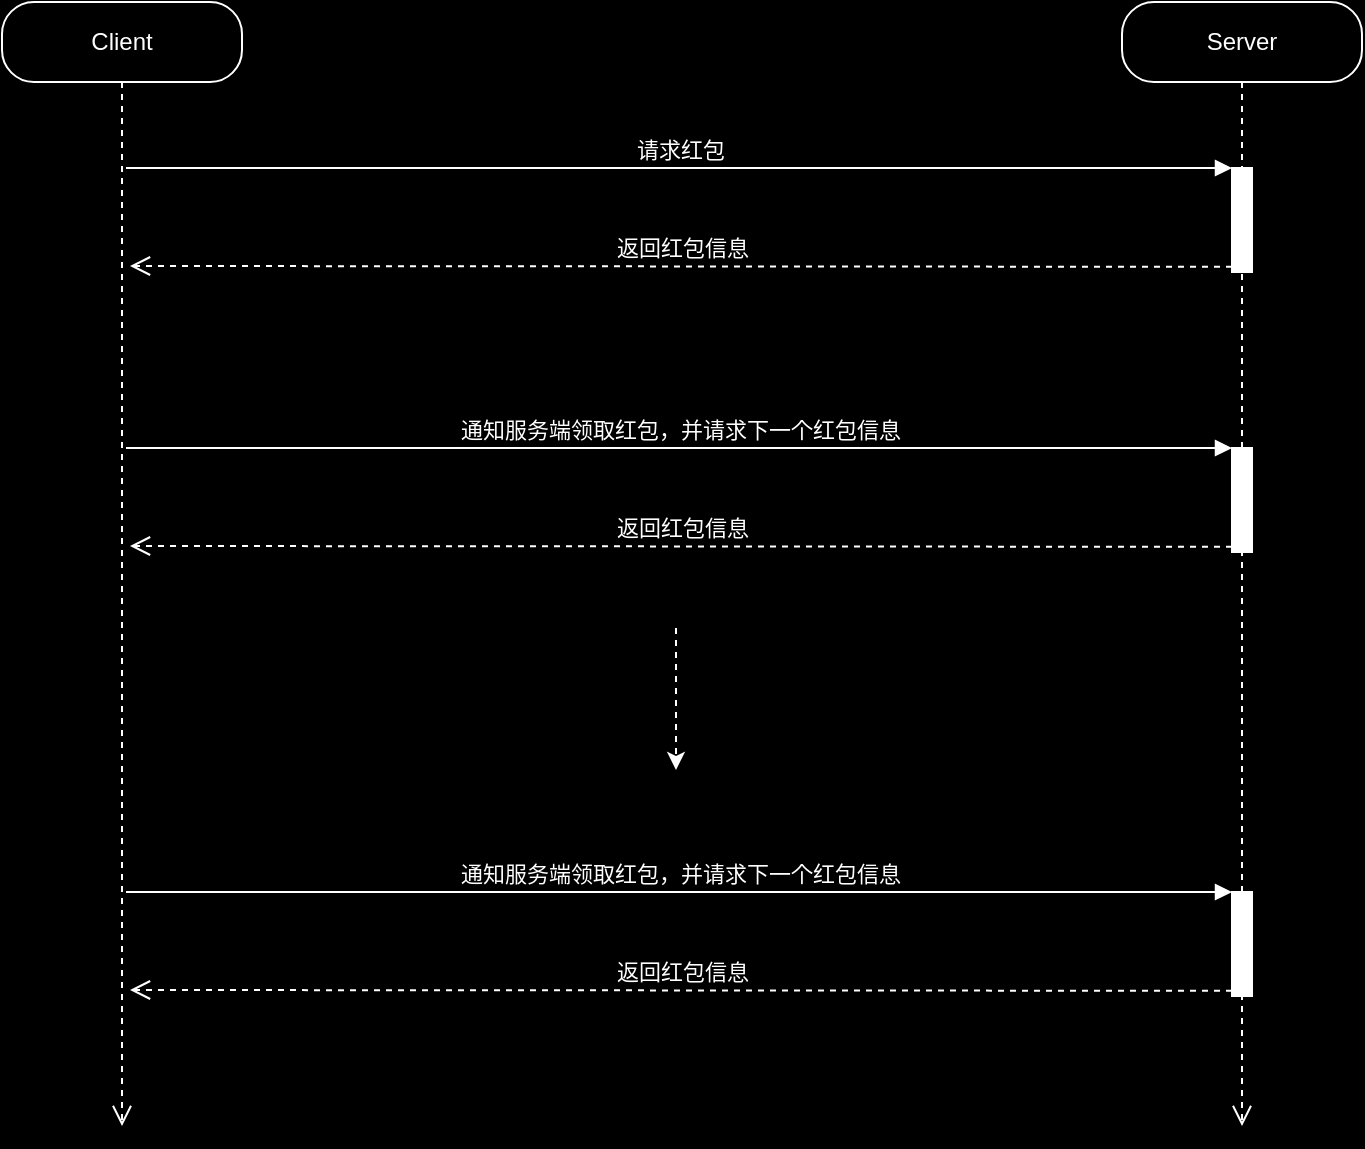 <mxfile version="13.4.1" type="github">
  <diagram id="NOSbslFX_Y2HoctifjmC" name="Page-1">
    <mxGraphModel dx="946" dy="575" grid="0" gridSize="10" guides="1" tooltips="1" connect="1" arrows="1" fold="1" page="1" pageScale="1" pageWidth="1600" pageHeight="1200" background="#000000" math="0" shadow="0">
      <root>
        <mxCell id="0" />
        <mxCell id="1" parent="0" />
        <mxCell id="BIDLNIUMeJ5ae6SM5kGC-7" value="Client" style="rounded=1;whiteSpace=wrap;html=1;arcSize=40;strokeColor=#FFFFFF;fillColor=none;fontColor=#FFFFFF;" vertex="1" parent="1">
          <mxGeometry x="67" y="54" width="120" height="40" as="geometry" />
        </mxCell>
        <mxCell id="BIDLNIUMeJ5ae6SM5kGC-8" value="" style="edgeStyle=orthogonalEdgeStyle;html=1;verticalAlign=bottom;endArrow=open;endSize=8;strokeColor=#FFFFFF;dashed=1;" edge="1" source="BIDLNIUMeJ5ae6SM5kGC-7" parent="1">
          <mxGeometry relative="1" as="geometry">
            <mxPoint x="127" y="616" as="targetPoint" />
          </mxGeometry>
        </mxCell>
        <mxCell id="BIDLNIUMeJ5ae6SM5kGC-12" value="Server" style="rounded=1;whiteSpace=wrap;html=1;arcSize=40;strokeColor=#FFFFFF;fillColor=none;fontColor=#FFFFFF;" vertex="1" parent="1">
          <mxGeometry x="627" y="54" width="120" height="40" as="geometry" />
        </mxCell>
        <mxCell id="BIDLNIUMeJ5ae6SM5kGC-13" value="" style="edgeStyle=orthogonalEdgeStyle;html=1;verticalAlign=bottom;endArrow=open;endSize=8;strokeColor=#FFFFFF;dashed=1;" edge="1" parent="1" source="BIDLNIUMeJ5ae6SM5kGC-12">
          <mxGeometry relative="1" as="geometry">
            <mxPoint x="687" y="616" as="targetPoint" />
          </mxGeometry>
        </mxCell>
        <mxCell id="BIDLNIUMeJ5ae6SM5kGC-14" value="" style="html=1;points=[];perimeter=orthogonalPerimeter;strokeColor=#FFFFFF;fontColor=#FFFFFF;labelBackgroundColor=none;labelBorderColor=none;" vertex="1" parent="1">
          <mxGeometry x="682" y="137" width="10" height="52" as="geometry" />
        </mxCell>
        <mxCell id="BIDLNIUMeJ5ae6SM5kGC-15" value="请求红包" style="html=1;verticalAlign=bottom;endArrow=block;entryX=0;entryY=0;strokeColor=#FFFFFF;fontColor=#FFFFFF;labelBackgroundColor=none;" edge="1" target="BIDLNIUMeJ5ae6SM5kGC-14" parent="1">
          <mxGeometry relative="1" as="geometry">
            <mxPoint x="129" y="137" as="sourcePoint" />
          </mxGeometry>
        </mxCell>
        <mxCell id="BIDLNIUMeJ5ae6SM5kGC-16" value="返回红包信息" style="html=1;verticalAlign=bottom;endArrow=open;dashed=1;endSize=8;exitX=0;exitY=0.95;strokeColor=#FFFFFF;fontColor=#FFFFFF;labelBackgroundColor=none;" edge="1" source="BIDLNIUMeJ5ae6SM5kGC-14" parent="1">
          <mxGeometry relative="1" as="geometry">
            <mxPoint x="131" y="186" as="targetPoint" />
          </mxGeometry>
        </mxCell>
        <mxCell id="BIDLNIUMeJ5ae6SM5kGC-19" value="" style="html=1;points=[];perimeter=orthogonalPerimeter;strokeColor=#FFFFFF;fontColor=#FFFFFF;labelBackgroundColor=none;labelBorderColor=none;" vertex="1" parent="1">
          <mxGeometry x="682" y="277" width="10" height="52" as="geometry" />
        </mxCell>
        <mxCell id="BIDLNIUMeJ5ae6SM5kGC-20" value="通知服务端领取红包，并请求下一个红包信息" style="html=1;verticalAlign=bottom;endArrow=block;entryX=0;entryY=0;strokeColor=#FFFFFF;fontColor=#FFFFFF;labelBackgroundColor=none;" edge="1" parent="1" target="BIDLNIUMeJ5ae6SM5kGC-19">
          <mxGeometry relative="1" as="geometry">
            <mxPoint x="129" y="277" as="sourcePoint" />
          </mxGeometry>
        </mxCell>
        <mxCell id="BIDLNIUMeJ5ae6SM5kGC-21" value="返回红包信息" style="html=1;verticalAlign=bottom;endArrow=open;dashed=1;endSize=8;exitX=0;exitY=0.95;strokeColor=#FFFFFF;fontColor=#FFFFFF;labelBackgroundColor=none;" edge="1" parent="1" source="BIDLNIUMeJ5ae6SM5kGC-19">
          <mxGeometry relative="1" as="geometry">
            <mxPoint x="131" y="326" as="targetPoint" />
          </mxGeometry>
        </mxCell>
        <mxCell id="BIDLNIUMeJ5ae6SM5kGC-22" value="" style="endArrow=classic;html=1;dashed=1;labelBackgroundColor=none;strokeColor=#FFFFFF;fontColor=#FFFFFF;" edge="1" parent="1">
          <mxGeometry width="50" height="50" relative="1" as="geometry">
            <mxPoint x="404" y="367" as="sourcePoint" />
            <mxPoint x="404" y="438" as="targetPoint" />
          </mxGeometry>
        </mxCell>
        <mxCell id="BIDLNIUMeJ5ae6SM5kGC-23" value="" style="html=1;points=[];perimeter=orthogonalPerimeter;strokeColor=#FFFFFF;fontColor=#FFFFFF;labelBackgroundColor=none;labelBorderColor=none;" vertex="1" parent="1">
          <mxGeometry x="682" y="499" width="10" height="52" as="geometry" />
        </mxCell>
        <mxCell id="BIDLNIUMeJ5ae6SM5kGC-24" value="通知服务端领取红包，并请求下一个红包信息" style="html=1;verticalAlign=bottom;endArrow=block;entryX=0;entryY=0;strokeColor=#FFFFFF;fontColor=#FFFFFF;labelBackgroundColor=none;" edge="1" parent="1" target="BIDLNIUMeJ5ae6SM5kGC-23">
          <mxGeometry relative="1" as="geometry">
            <mxPoint x="129" y="499" as="sourcePoint" />
          </mxGeometry>
        </mxCell>
        <mxCell id="BIDLNIUMeJ5ae6SM5kGC-25" value="返回红包信息" style="html=1;verticalAlign=bottom;endArrow=open;dashed=1;endSize=8;exitX=0;exitY=0.95;strokeColor=#FFFFFF;fontColor=#FFFFFF;labelBackgroundColor=none;" edge="1" parent="1" source="BIDLNIUMeJ5ae6SM5kGC-23">
          <mxGeometry relative="1" as="geometry">
            <mxPoint x="131" y="548" as="targetPoint" />
          </mxGeometry>
        </mxCell>
      </root>
    </mxGraphModel>
  </diagram>
</mxfile>
